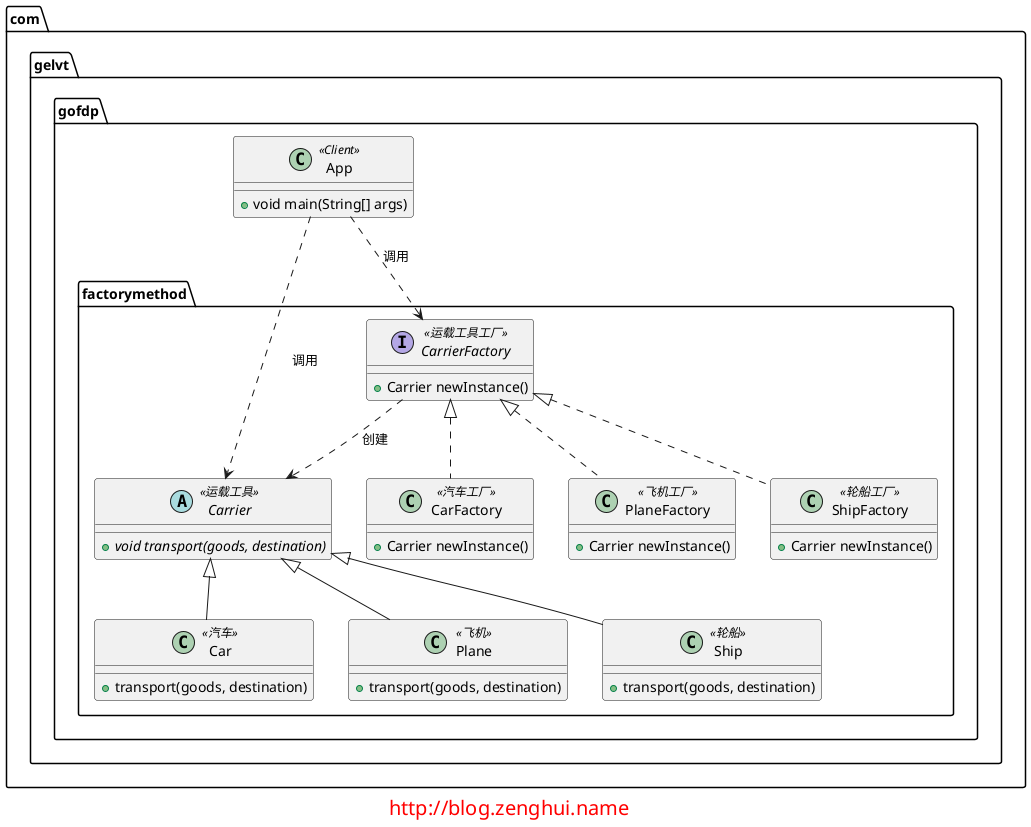 @startuml

package com.gelvt.gofdp.factorymethod{

    abstract class Carrier <<运载工具>>{
        + {abstract} void transport(goods, destination)
    }

    class Car <<汽车>> extends Carrier{
        + transport(goods, destination)
    }

    class Plane <<飞机>> extends Carrier{
        + transport(goods, destination)
    }

    class Ship <<轮船>> extends Carrier{
        + transport(goods, destination)
    }

    interface CarrierFactory <<运载工具工厂>>{
        + Carrier newInstance()
    }

    class CarFactory <<汽车工厂>> implements CarrierFactory{
        + Carrier newInstance()
    }

    class PlaneFactory <<飞机工厂>> implements CarrierFactory{
        + Carrier newInstance()
    }

    class ShipFactory <<轮船工厂>> implements CarrierFactory{
        + Carrier newInstance()
    }

    CarrierFactory ..> Carrier : 创建
}

package com.gelvt.gofdp{
    class App <<Client>>{
        + void main(String[] args)
    }
}

App ..> CarrierFactory : 调用
App ..> Carrier : 调用

footer
<font size="20" color="red">http://blog.zenghui.name</font>
endfooter

@enduml